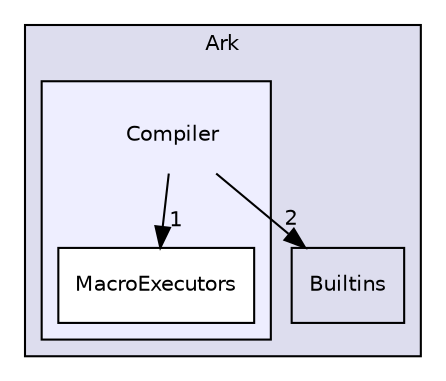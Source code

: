 digraph "C:/Users/folae/Documents/Code/Big-Projects/ArkScript/Ark/include/Ark/Compiler" {
  compound=true
  node [ fontsize="10", fontname="Helvetica"];
  edge [ labelfontsize="10", labelfontname="Helvetica"];
  subgraph clusterdir_a8b6c64285bf9ac60f50770eb2fc48b5 {
    graph [ bgcolor="#ddddee", pencolor="black", label="Ark" fontname="Helvetica", fontsize="10", URL="dir_a8b6c64285bf9ac60f50770eb2fc48b5.html"]
  dir_e4e3cacaa047e3554112dad79d53bc60 [shape=box label="Builtins" URL="dir_e4e3cacaa047e3554112dad79d53bc60.html"];
  subgraph clusterdir_e4f19535f57335fb80a0267cec25bf70 {
    graph [ bgcolor="#eeeeff", pencolor="black", label="" URL="dir_e4f19535f57335fb80a0267cec25bf70.html"];
    dir_e4f19535f57335fb80a0267cec25bf70 [shape=plaintext label="Compiler"];
  dir_5287ab12cc2145c1637bd68d8a78bf77 [shape=box label="MacroExecutors" fillcolor="white" style="filled" URL="dir_5287ab12cc2145c1637bd68d8a78bf77.html"];
  }
  }
  dir_e4f19535f57335fb80a0267cec25bf70->dir_5287ab12cc2145c1637bd68d8a78bf77 [headlabel="1", labeldistance=1.5 headhref="dir_000003_000004.html"];
  dir_e4f19535f57335fb80a0267cec25bf70->dir_e4e3cacaa047e3554112dad79d53bc60 [headlabel="2", labeldistance=1.5 headhref="dir_000003_000002.html"];
}
